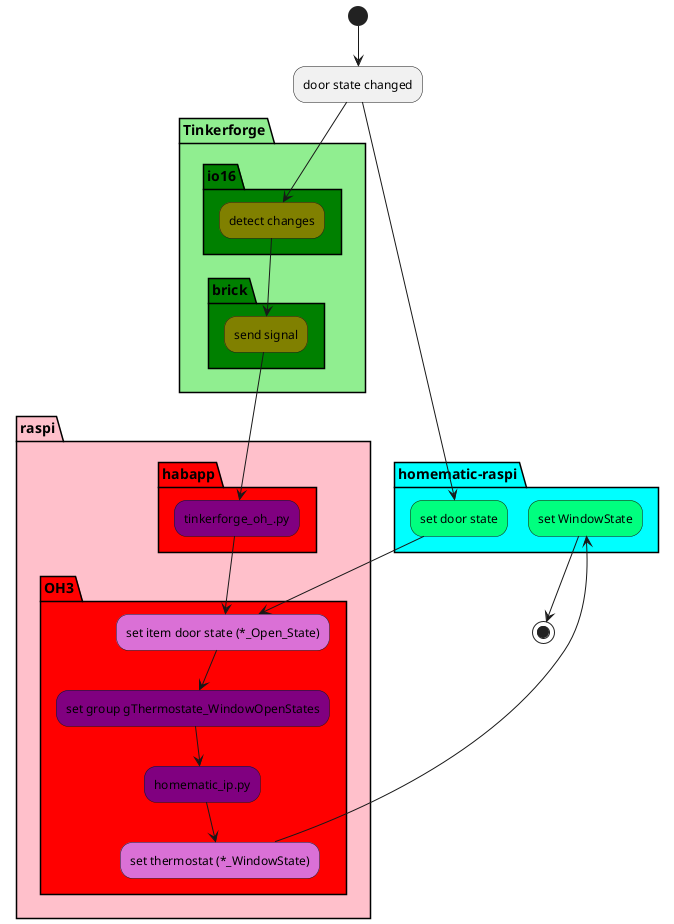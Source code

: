 @startuml
(*) --> "door state changed"

partition Tinkerforge #lightgreen {

  partition io16 #green {
    "door state changed" --> "detect changes" #olive
  }

  partition brick #green {
     "detect changes" --> "send signal" #olive
  }
}

partition homematic-raspi #aqua {
  "door state changed" --> "set door state" #springgreen
}

partition raspi #pink {

  partition habapp #red {
     "send signal" --> tinkerforge_oh_.py #purple
  }

  partition OH3 #red {
    tinkerforge_oh_.py --> "set item door state (*_Open_State)" #orchid
    "set door state" --> "set item door state (*_Open_State)"

    "set item door state (*_Open_State)" --> "set group gThermostate_WindowOpenStates" #purple
    "set group gThermostate_WindowOpenStates" --> homematic_ip.py #purple
    homematic_ip.py --> "set thermostat (*_WindowState)" #orchid
  }

}

partition homematic-raspi #aqua {
  "set thermostat (*_WindowState)" --> "set WindowState" #springgreen
}
"set WindowState" --> (*)
@enduml
